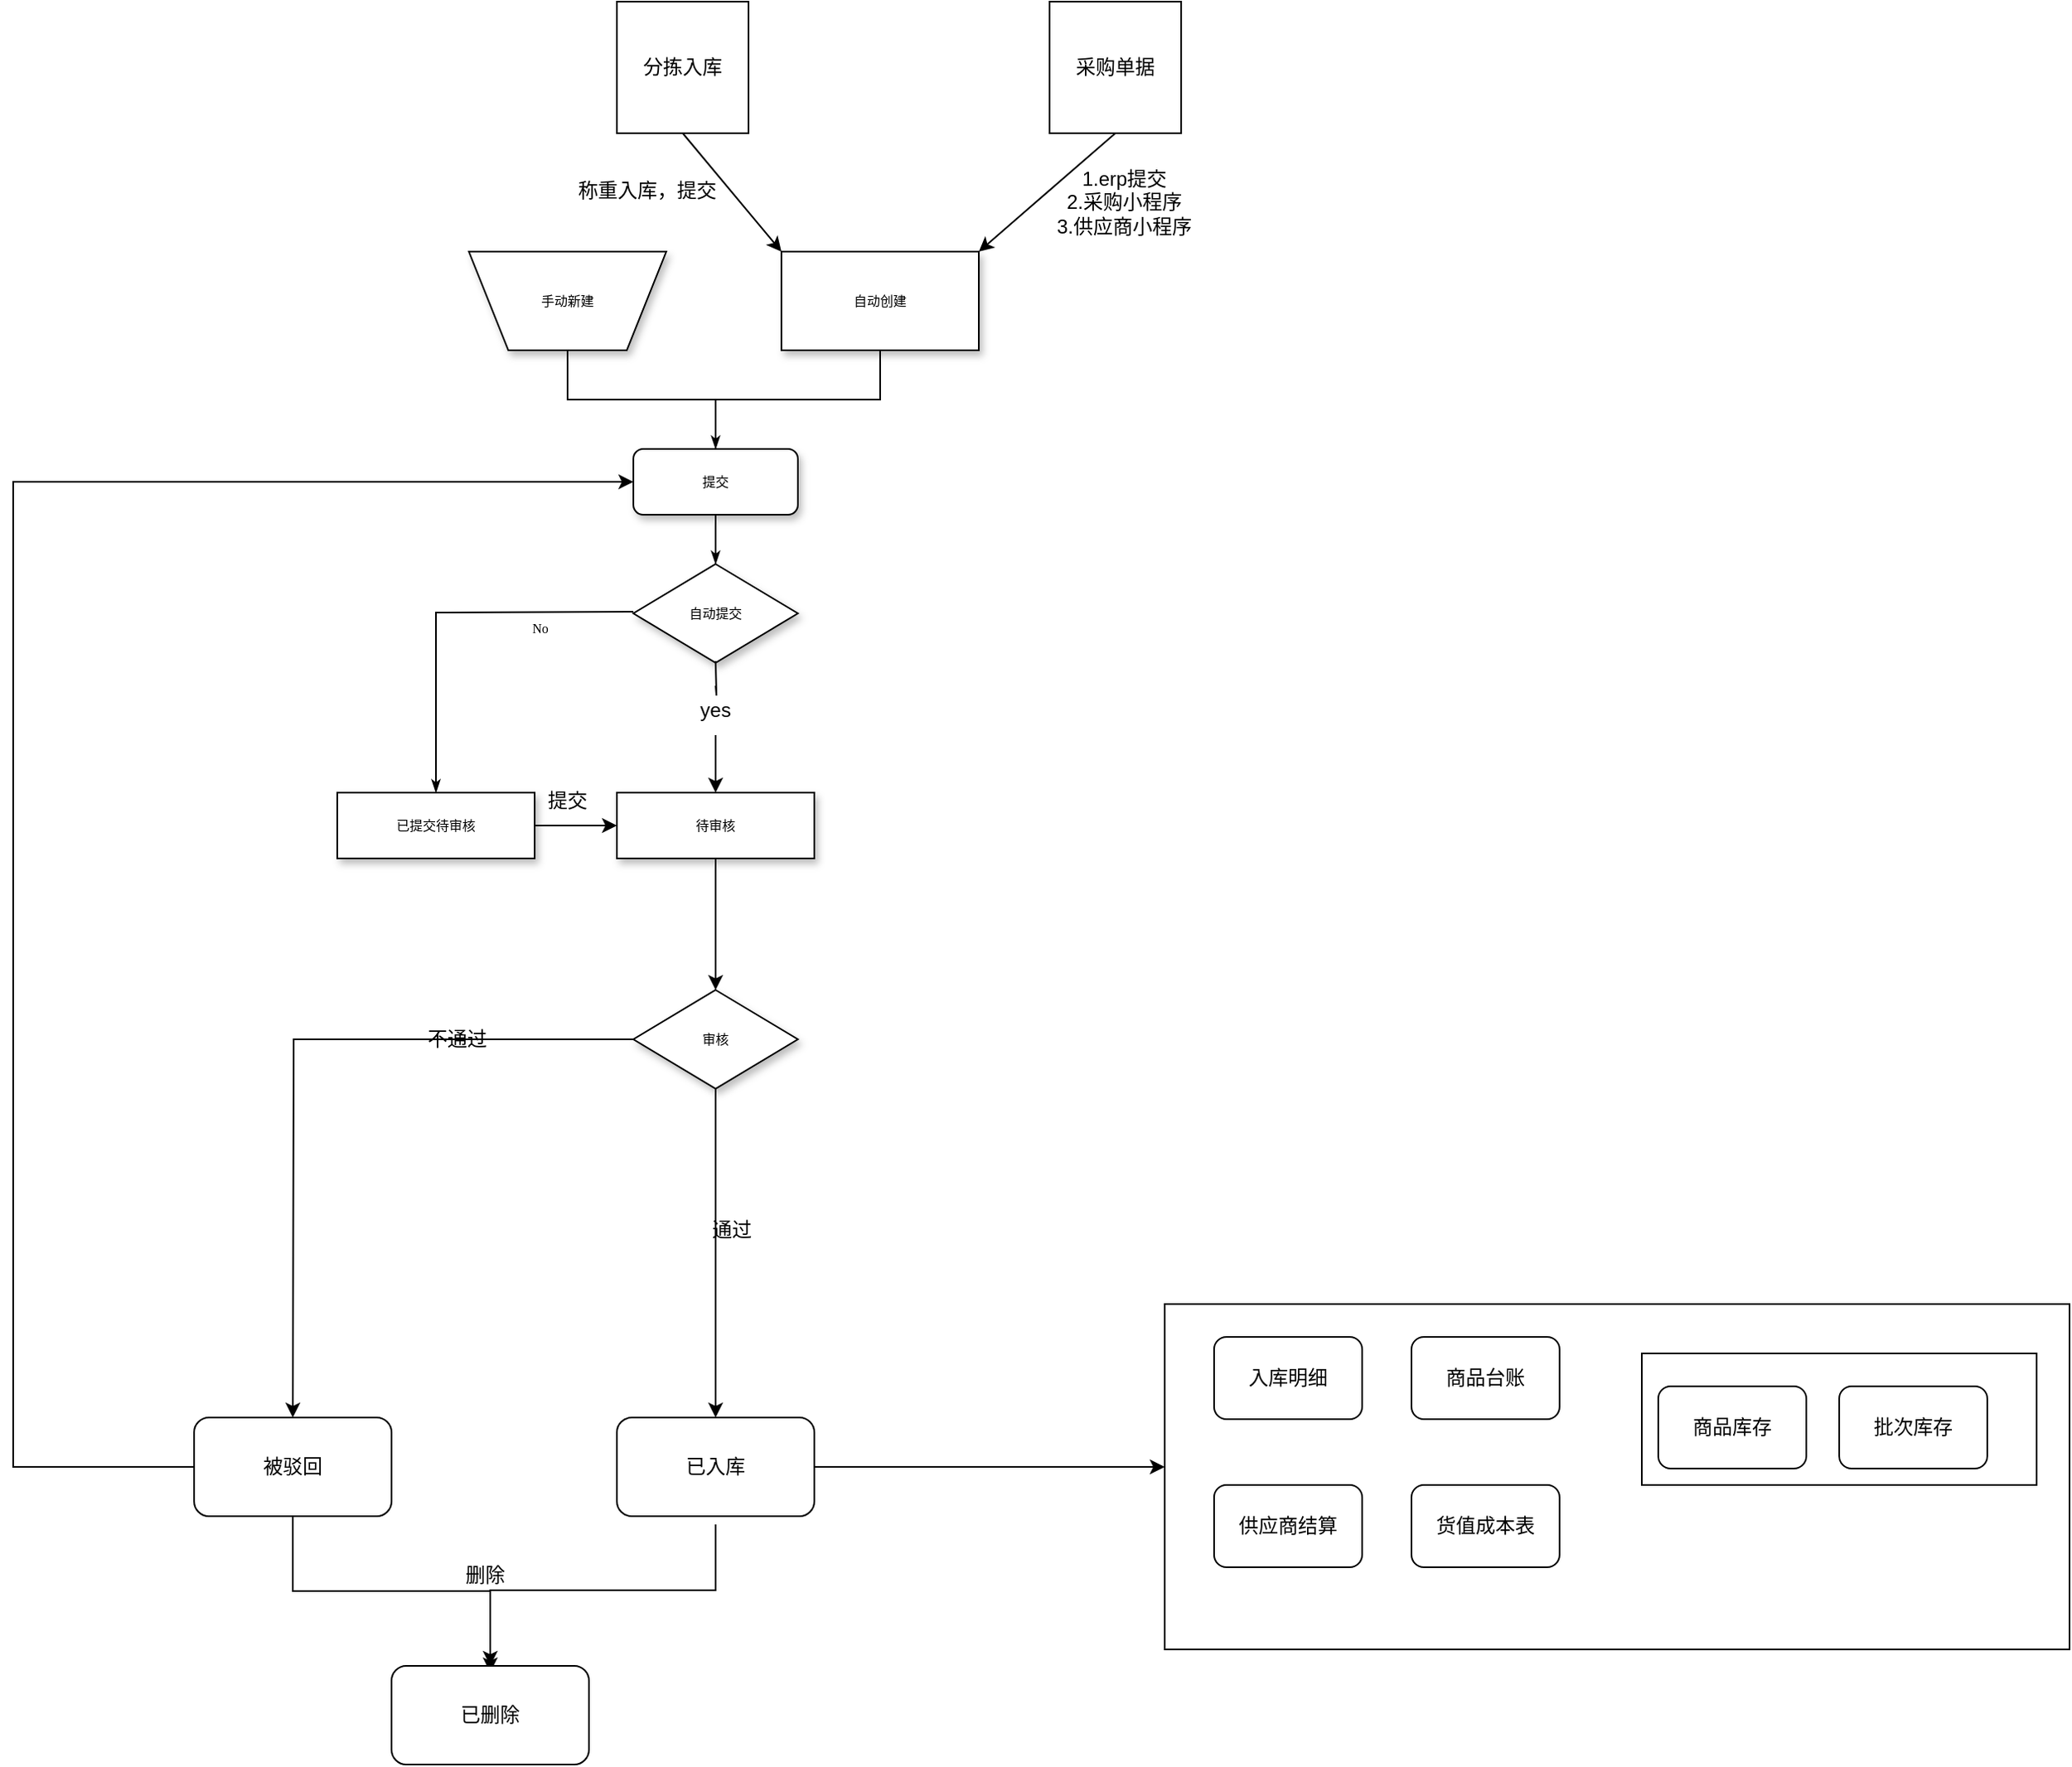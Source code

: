 <mxfile version="20.2.7" type="github">
  <diagram name="Page-1" id="edf60f1a-56cd-e834-aa8a-f176f3a09ee4">
    <mxGraphModel dx="942" dy="574" grid="1" gridSize="10" guides="1" tooltips="1" connect="1" arrows="1" fold="1" page="1" pageScale="1" pageWidth="1100" pageHeight="850" background="none" math="0" shadow="0">
      <root>
        <mxCell id="0" />
        <mxCell id="1" parent="0" />
        <mxCell id="60e70716793133e9-31" style="edgeStyle=orthogonalEdgeStyle;rounded=0;html=1;labelBackgroundColor=none;startSize=5;endArrow=classicThin;endFill=1;endSize=5;jettySize=auto;orthogonalLoop=1;strokeWidth=1;fontFamily=Verdana;fontSize=8" parent="1" source="60e70716793133e9-2" target="60e70716793133e9-5" edge="1">
          <mxGeometry relative="1" as="geometry">
            <Array as="points">
              <mxPoint x="437" y="422" />
              <mxPoint x="527" y="422" />
            </Array>
          </mxGeometry>
        </mxCell>
        <mxCell id="60e70716793133e9-2" value="手动新建" style="shape=trapezoid;whiteSpace=wrap;html=1;rounded=0;shadow=1;labelBackgroundColor=none;strokeWidth=1;fontFamily=Verdana;fontSize=8;align=center;flipV=1;" parent="1" vertex="1">
          <mxGeometry x="377" y="332" width="120" height="60" as="geometry" />
        </mxCell>
        <mxCell id="60e70716793133e9-32" style="edgeStyle=orthogonalEdgeStyle;rounded=0;html=1;labelBackgroundColor=none;startSize=5;endArrow=classicThin;endFill=1;endSize=5;jettySize=auto;orthogonalLoop=1;strokeWidth=1;fontFamily=Verdana;fontSize=8;entryX=0.5;entryY=0;entryDx=0;entryDy=0;" parent="1" source="60e70716793133e9-4" target="60e70716793133e9-8" edge="1">
          <mxGeometry relative="1" as="geometry">
            <Array as="points">
              <mxPoint x="627" y="422" />
              <mxPoint x="527" y="422" />
            </Array>
          </mxGeometry>
        </mxCell>
        <mxCell id="60e70716793133e9-4" value="自动创建" style="rounded=0;whiteSpace=wrap;html=1;shadow=1;labelBackgroundColor=none;strokeWidth=1;fontFamily=Verdana;fontSize=8;align=center;" parent="1" vertex="1">
          <mxGeometry x="567" y="332" width="120" height="60" as="geometry" />
        </mxCell>
        <mxCell id="60e70716793133e9-37" value="No" style="edgeStyle=orthogonalEdgeStyle;rounded=0;html=1;labelBackgroundColor=none;startSize=5;endArrow=classicThin;endFill=1;endSize=5;jettySize=auto;orthogonalLoop=1;strokeWidth=1;fontFamily=Verdana;fontSize=8" parent="1" target="60e70716793133e9-9" edge="1">
          <mxGeometry x="-0.5" y="10" relative="1" as="geometry">
            <mxPoint as="offset" />
            <mxPoint x="477" y="551" as="sourcePoint" />
          </mxGeometry>
        </mxCell>
        <mxCell id="AVPFRLGWjPQjqoDi6DAI-12" value="" style="edgeStyle=orthogonalEdgeStyle;rounded=0;orthogonalLoop=1;jettySize=auto;html=1;startArrow=none;" edge="1" parent="1" source="AVPFRLGWjPQjqoDi6DAI-14" target="AVPFRLGWjPQjqoDi6DAI-7">
          <mxGeometry relative="1" as="geometry" />
        </mxCell>
        <mxCell id="60e70716793133e9-5" value="自动提交" style="rhombus;whiteSpace=wrap;html=1;rounded=0;shadow=1;labelBackgroundColor=none;strokeWidth=1;fontFamily=Verdana;fontSize=8;align=center;" parent="1" vertex="1">
          <mxGeometry x="477" y="522" width="100" height="60" as="geometry" />
        </mxCell>
        <mxCell id="60e70716793133e9-8" value="提交" style="rounded=1;whiteSpace=wrap;html=1;shadow=1;labelBackgroundColor=none;strokeWidth=1;fontFamily=Verdana;fontSize=8;align=center;" parent="1" vertex="1">
          <mxGeometry x="477" y="452" width="100" height="40" as="geometry" />
        </mxCell>
        <mxCell id="AVPFRLGWjPQjqoDi6DAI-11" style="edgeStyle=orthogonalEdgeStyle;rounded=0;orthogonalLoop=1;jettySize=auto;html=1;exitX=1;exitY=0.5;exitDx=0;exitDy=0;entryX=0;entryY=0.5;entryDx=0;entryDy=0;" edge="1" parent="1" source="60e70716793133e9-9" target="AVPFRLGWjPQjqoDi6DAI-7">
          <mxGeometry relative="1" as="geometry">
            <Array as="points">
              <mxPoint x="447" y="681" />
              <mxPoint x="447" y="681" />
            </Array>
          </mxGeometry>
        </mxCell>
        <mxCell id="60e70716793133e9-9" value="已提交待审核" style="whiteSpace=wrap;html=1;rounded=0;shadow=1;labelBackgroundColor=none;strokeWidth=1;fontFamily=Verdana;fontSize=8;align=center;" parent="1" vertex="1">
          <mxGeometry x="297" y="661" width="120" height="40" as="geometry" />
        </mxCell>
        <mxCell id="AVPFRLGWjPQjqoDi6DAI-3" style="rounded=0;orthogonalLoop=1;jettySize=auto;html=1;exitX=0.5;exitY=1;exitDx=0;exitDy=0;entryX=0;entryY=0;entryDx=0;entryDy=0;" edge="1" parent="1" source="AVPFRLGWjPQjqoDi6DAI-1" target="60e70716793133e9-4">
          <mxGeometry relative="1" as="geometry" />
        </mxCell>
        <mxCell id="AVPFRLGWjPQjqoDi6DAI-1" value="分拣入库" style="whiteSpace=wrap;html=1;aspect=fixed;" vertex="1" parent="1">
          <mxGeometry x="467" y="180" width="80" height="80" as="geometry" />
        </mxCell>
        <mxCell id="AVPFRLGWjPQjqoDi6DAI-4" style="edgeStyle=none;rounded=0;orthogonalLoop=1;jettySize=auto;html=1;exitX=0.5;exitY=1;exitDx=0;exitDy=0;entryX=1;entryY=0;entryDx=0;entryDy=0;" edge="1" parent="1" source="AVPFRLGWjPQjqoDi6DAI-2" target="60e70716793133e9-4">
          <mxGeometry relative="1" as="geometry" />
        </mxCell>
        <mxCell id="AVPFRLGWjPQjqoDi6DAI-2" value="采购单据" style="whiteSpace=wrap;html=1;aspect=fixed;" vertex="1" parent="1">
          <mxGeometry x="730" y="180" width="80" height="80" as="geometry" />
        </mxCell>
        <mxCell id="AVPFRLGWjPQjqoDi6DAI-18" style="edgeStyle=orthogonalEdgeStyle;rounded=0;orthogonalLoop=1;jettySize=auto;html=1;" edge="1" parent="1" source="AVPFRLGWjPQjqoDi6DAI-7" target="AVPFRLGWjPQjqoDi6DAI-17">
          <mxGeometry relative="1" as="geometry" />
        </mxCell>
        <mxCell id="AVPFRLGWjPQjqoDi6DAI-7" value="待审核" style="whiteSpace=wrap;html=1;rounded=0;shadow=1;labelBackgroundColor=none;strokeWidth=1;fontFamily=Verdana;fontSize=8;align=center;" vertex="1" parent="1">
          <mxGeometry x="467" y="661" width="120" height="40" as="geometry" />
        </mxCell>
        <mxCell id="AVPFRLGWjPQjqoDi6DAI-10" value="提交" style="text;html=1;strokeColor=none;fillColor=none;align=center;verticalAlign=middle;whiteSpace=wrap;rounded=0;" vertex="1" parent="1">
          <mxGeometry x="407" y="651" width="60" height="30" as="geometry" />
        </mxCell>
        <mxCell id="AVPFRLGWjPQjqoDi6DAI-14" value="yes" style="text;html=1;strokeColor=none;fillColor=none;align=center;verticalAlign=middle;whiteSpace=wrap;rounded=0;" vertex="1" parent="1">
          <mxGeometry x="497" y="596" width="60" height="30" as="geometry" />
        </mxCell>
        <mxCell id="AVPFRLGWjPQjqoDi6DAI-15" value="" style="edgeStyle=orthogonalEdgeStyle;rounded=0;orthogonalLoop=1;jettySize=auto;html=1;endArrow=none;" edge="1" parent="1" target="AVPFRLGWjPQjqoDi6DAI-14">
          <mxGeometry relative="1" as="geometry">
            <mxPoint x="527" y="581" as="sourcePoint" />
            <mxPoint x="527" y="661" as="targetPoint" />
          </mxGeometry>
        </mxCell>
        <mxCell id="AVPFRLGWjPQjqoDi6DAI-20" style="edgeStyle=orthogonalEdgeStyle;rounded=0;orthogonalLoop=1;jettySize=auto;html=1;" edge="1" parent="1" source="AVPFRLGWjPQjqoDi6DAI-17">
          <mxGeometry relative="1" as="geometry">
            <mxPoint x="270" y="1041" as="targetPoint" />
          </mxGeometry>
        </mxCell>
        <mxCell id="AVPFRLGWjPQjqoDi6DAI-27" style="edgeStyle=orthogonalEdgeStyle;rounded=0;orthogonalLoop=1;jettySize=auto;html=1;exitX=0.5;exitY=1;exitDx=0;exitDy=0;elbow=vertical;" edge="1" parent="1" source="AVPFRLGWjPQjqoDi6DAI-17" target="AVPFRLGWjPQjqoDi6DAI-23">
          <mxGeometry relative="1" as="geometry" />
        </mxCell>
        <mxCell id="AVPFRLGWjPQjqoDi6DAI-17" value="审核" style="rhombus;whiteSpace=wrap;html=1;rounded=0;shadow=1;labelBackgroundColor=none;strokeWidth=1;fontFamily=Verdana;fontSize=8;align=center;" vertex="1" parent="1">
          <mxGeometry x="477" y="781" width="100" height="60" as="geometry" />
        </mxCell>
        <mxCell id="AVPFRLGWjPQjqoDi6DAI-21" value="通过" style="text;html=1;strokeColor=none;fillColor=none;align=center;verticalAlign=middle;whiteSpace=wrap;rounded=0;" vertex="1" parent="1">
          <mxGeometry x="507" y="912" width="60" height="30" as="geometry" />
        </mxCell>
        <mxCell id="AVPFRLGWjPQjqoDi6DAI-22" value="不通过" style="text;html=1;strokeColor=none;fillColor=none;align=center;verticalAlign=middle;whiteSpace=wrap;rounded=0;" vertex="1" parent="1">
          <mxGeometry x="340" y="796" width="60" height="30" as="geometry" />
        </mxCell>
        <mxCell id="AVPFRLGWjPQjqoDi6DAI-30" style="edgeStyle=orthogonalEdgeStyle;rounded=0;orthogonalLoop=1;jettySize=auto;html=1;entryX=0.5;entryY=0;entryDx=0;entryDy=0;elbow=vertical;" edge="1" parent="1">
          <mxGeometry relative="1" as="geometry">
            <mxPoint x="527" y="1106" as="sourcePoint" />
            <mxPoint x="390" y="1196" as="targetPoint" />
            <Array as="points">
              <mxPoint x="527" y="1146" />
              <mxPoint x="390" y="1146" />
            </Array>
          </mxGeometry>
        </mxCell>
        <mxCell id="AVPFRLGWjPQjqoDi6DAI-32" style="edgeStyle=orthogonalEdgeStyle;rounded=0;orthogonalLoop=1;jettySize=auto;html=1;elbow=vertical;" edge="1" parent="1" source="AVPFRLGWjPQjqoDi6DAI-23">
          <mxGeometry relative="1" as="geometry">
            <mxPoint x="800" y="1071" as="targetPoint" />
          </mxGeometry>
        </mxCell>
        <mxCell id="AVPFRLGWjPQjqoDi6DAI-23" value="已入库" style="rounded=1;whiteSpace=wrap;html=1;" vertex="1" parent="1">
          <mxGeometry x="467" y="1041" width="120" height="60" as="geometry" />
        </mxCell>
        <mxCell id="AVPFRLGWjPQjqoDi6DAI-25" style="edgeStyle=orthogonalEdgeStyle;rounded=0;orthogonalLoop=1;jettySize=auto;html=1;entryX=0;entryY=0.5;entryDx=0;entryDy=0;exitX=0;exitY=0.5;exitDx=0;exitDy=0;" edge="1" parent="1" source="AVPFRLGWjPQjqoDi6DAI-24" target="60e70716793133e9-8">
          <mxGeometry relative="1" as="geometry">
            <mxPoint x="120" y="671" as="targetPoint" />
            <Array as="points">
              <mxPoint x="100" y="1071" />
              <mxPoint x="100" y="472" />
            </Array>
          </mxGeometry>
        </mxCell>
        <mxCell id="AVPFRLGWjPQjqoDi6DAI-29" style="edgeStyle=orthogonalEdgeStyle;rounded=0;orthogonalLoop=1;jettySize=auto;html=1;exitX=0.5;exitY=1;exitDx=0;exitDy=0;entryX=0.5;entryY=0;entryDx=0;entryDy=0;elbow=vertical;" edge="1" parent="1" source="AVPFRLGWjPQjqoDi6DAI-24" target="AVPFRLGWjPQjqoDi6DAI-28">
          <mxGeometry relative="1" as="geometry" />
        </mxCell>
        <mxCell id="AVPFRLGWjPQjqoDi6DAI-24" value="被驳回" style="rounded=1;whiteSpace=wrap;html=1;" vertex="1" parent="1">
          <mxGeometry x="210" y="1041" width="120" height="60" as="geometry" />
        </mxCell>
        <mxCell id="AVPFRLGWjPQjqoDi6DAI-28" value="已删除" style="rounded=1;whiteSpace=wrap;html=1;" vertex="1" parent="1">
          <mxGeometry x="330" y="1192" width="120" height="60" as="geometry" />
        </mxCell>
        <mxCell id="AVPFRLGWjPQjqoDi6DAI-31" value="删除" style="text;html=1;strokeColor=none;fillColor=none;align=center;verticalAlign=middle;whiteSpace=wrap;rounded=0;" vertex="1" parent="1">
          <mxGeometry x="357" y="1122" width="60" height="30" as="geometry" />
        </mxCell>
        <mxCell id="AVPFRLGWjPQjqoDi6DAI-35" value="" style="rounded=0;whiteSpace=wrap;html=1;" vertex="1" parent="1">
          <mxGeometry x="800" y="972" width="550" height="210" as="geometry" />
        </mxCell>
        <mxCell id="AVPFRLGWjPQjqoDi6DAI-36" value="入库明细" style="rounded=1;whiteSpace=wrap;html=1;" vertex="1" parent="1">
          <mxGeometry x="830" y="992" width="90" height="50" as="geometry" />
        </mxCell>
        <mxCell id="AVPFRLGWjPQjqoDi6DAI-37" style="edgeStyle=none;rounded=0;orthogonalLoop=1;jettySize=auto;html=1;exitX=1;exitY=0.5;exitDx=0;exitDy=0;" edge="1" parent="1" source="AVPFRLGWjPQjqoDi6DAI-36" target="AVPFRLGWjPQjqoDi6DAI-36">
          <mxGeometry relative="1" as="geometry" />
        </mxCell>
        <mxCell id="AVPFRLGWjPQjqoDi6DAI-38" value="商品台账" style="rounded=1;whiteSpace=wrap;html=1;" vertex="1" parent="1">
          <mxGeometry x="950" y="992" width="90" height="50" as="geometry" />
        </mxCell>
        <mxCell id="AVPFRLGWjPQjqoDi6DAI-39" value="" style="rounded=0;whiteSpace=wrap;html=1;" vertex="1" parent="1">
          <mxGeometry x="1090" y="1002" width="240" height="80" as="geometry" />
        </mxCell>
        <mxCell id="AVPFRLGWjPQjqoDi6DAI-40" value="商品库存" style="rounded=1;whiteSpace=wrap;html=1;" vertex="1" parent="1">
          <mxGeometry x="1100" y="1022" width="90" height="50" as="geometry" />
        </mxCell>
        <mxCell id="AVPFRLGWjPQjqoDi6DAI-41" value="批次库存" style="rounded=1;whiteSpace=wrap;html=1;" vertex="1" parent="1">
          <mxGeometry x="1210" y="1022" width="90" height="50" as="geometry" />
        </mxCell>
        <mxCell id="AVPFRLGWjPQjqoDi6DAI-42" value="货值成本表" style="rounded=1;whiteSpace=wrap;html=1;" vertex="1" parent="1">
          <mxGeometry x="950" y="1082" width="90" height="50" as="geometry" />
        </mxCell>
        <mxCell id="AVPFRLGWjPQjqoDi6DAI-43" value="供应商结算" style="rounded=1;whiteSpace=wrap;html=1;" vertex="1" parent="1">
          <mxGeometry x="830" y="1082" width="90" height="50" as="geometry" />
        </mxCell>
        <mxCell id="AVPFRLGWjPQjqoDi6DAI-44" value="1.erp提交&lt;br&gt;2.采购小程序&lt;br&gt;3.供应商小程序" style="text;html=1;align=center;verticalAlign=middle;resizable=0;points=[];autosize=1;strokeColor=none;fillColor=none;" vertex="1" parent="1">
          <mxGeometry x="720" y="272" width="110" height="60" as="geometry" />
        </mxCell>
        <mxCell id="AVPFRLGWjPQjqoDi6DAI-45" value="称重入库，提交" style="text;html=1;align=center;verticalAlign=middle;resizable=0;points=[];autosize=1;strokeColor=none;fillColor=none;" vertex="1" parent="1">
          <mxGeometry x="430" y="280" width="110" height="30" as="geometry" />
        </mxCell>
      </root>
    </mxGraphModel>
  </diagram>
</mxfile>
